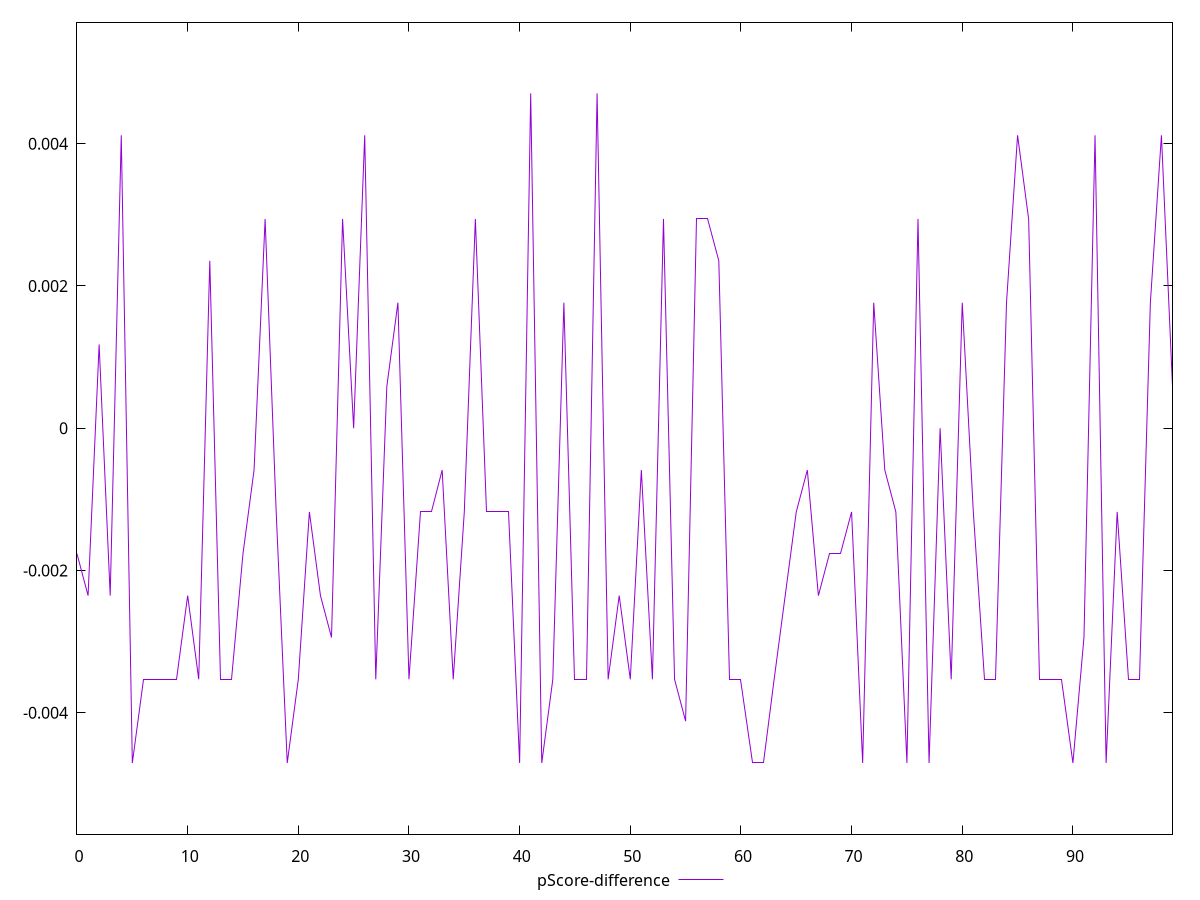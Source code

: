 reset

$pScoreDifference <<EOF
0 -0.001764705882352946
1 -0.0023529411764705577
2 0.0011764705882352233
3 -0.002352941176470613
4 0.00411764705882349
5 -0.004705882352941171
6 -0.003529411764705878
7 -0.0035294117647058643
8 -0.003529411764705878
9 -0.003529411764705878
10 -0.0023529411764705854
11 -0.003529411764705892
12 0.0023529411764705854
13 -0.003529411764705878
14 -0.003529411764705878
15 -0.001764705882352946
16 -0.0005882352941176117
17 0.002941176470588225
18 -0.0011764705882352788
19 -0.0047058823529412125
20 -0.003529411764705878
21 -0.0011764705882352788
22 -0.002352941176470613
23 -0.0029411764705882804
24 0.0029411764705882526
25 0
26 0.0041176470588235314
27 -0.003529411764705878
28 0.0005882352941176117
29 0.0017647058823528905
30 -0.003529411764705878
31 -0.0011764705882353205
32 -0.0011764705882352788
33 -0.0005882352941176672
34 -0.003529411764705878
35 -0.0011764705882352788
36 0.002941176470588225
37 -0.0011764705882352788
38 -0.0011764705882352788
39 -0.0011764705882352788
40 -0.004705882352941171
41 0.004705882352941143
42 -0.004705882352941171
43 -0.003529411764705892
44 0.001764705882352946
45 -0.003529411764705878
46 -0.003529411764705878
47 0.004705882352941171
48 -0.003529411764705878
49 -0.0023529411764705854
50 -0.003529411764705878
51 -0.0005882352941176672
52 -0.003529411764705878
53 0.002941176470588225
54 -0.003529411764705878
55 -0.0041176470588235314
56 0.002941176470588225
57 0.002941176470588211
58 0.0023529411764705577
59 -0.003529411764705878
60 -0.003529411764705878
61 -0.0047058823529412125
62 -0.0047058823529412125
63 -0.003529411764705878
64 -0.0023529411764705854
65 -0.0011764705882353205
66 -0.0005882352941176672
67 -0.002352941176470613
68 -0.001764705882352946
69 -0.0017647058823530015
70 -0.0011764705882352788
71 -0.0047058823529412125
72 0.0017647058823529321
73 -0.0005882352941176672
74 -0.0011764705882352788
75 -0.0047058823529412125
76 0.0029411764705882526
77 -0.0047058823529412125
78 0
79 -0.0035294117647058643
80 0.001764705882352946
81 -0.0011764705882352788
82 -0.003529411764705878
83 -0.003529411764705878
84 0.0017647058823529183
85 0.004117647058823504
86 0.002941176470588197
87 -0.0035294117647058643
88 -0.003529411764705878
89 -0.003529411764705913
90 -0.004705882352941171
91 -0.0029411764705882526
92 0.004117647058823504
93 -0.0047058823529412125
94 -0.0011764705882352788
95 -0.003529411764705878
96 -0.003529411764705878
97 0.0017647058823528905
98 0.004117647058823504
99 0.0005882352941176394
EOF

set key outside below
set xrange [0:99]
set yrange [-0.0057058823529412125:0.005705882352941171]
set trange [-0.0057058823529412125:0.005705882352941171]
set terminal svg size 640, 500 enhanced background rgb 'white'
set output "reports/report_00028_2021-02-24T12-49-42.674Z/unused-javascript/samples/music/pScore-difference/values.svg"

plot $pScoreDifference title "pScore-difference" with line

reset
